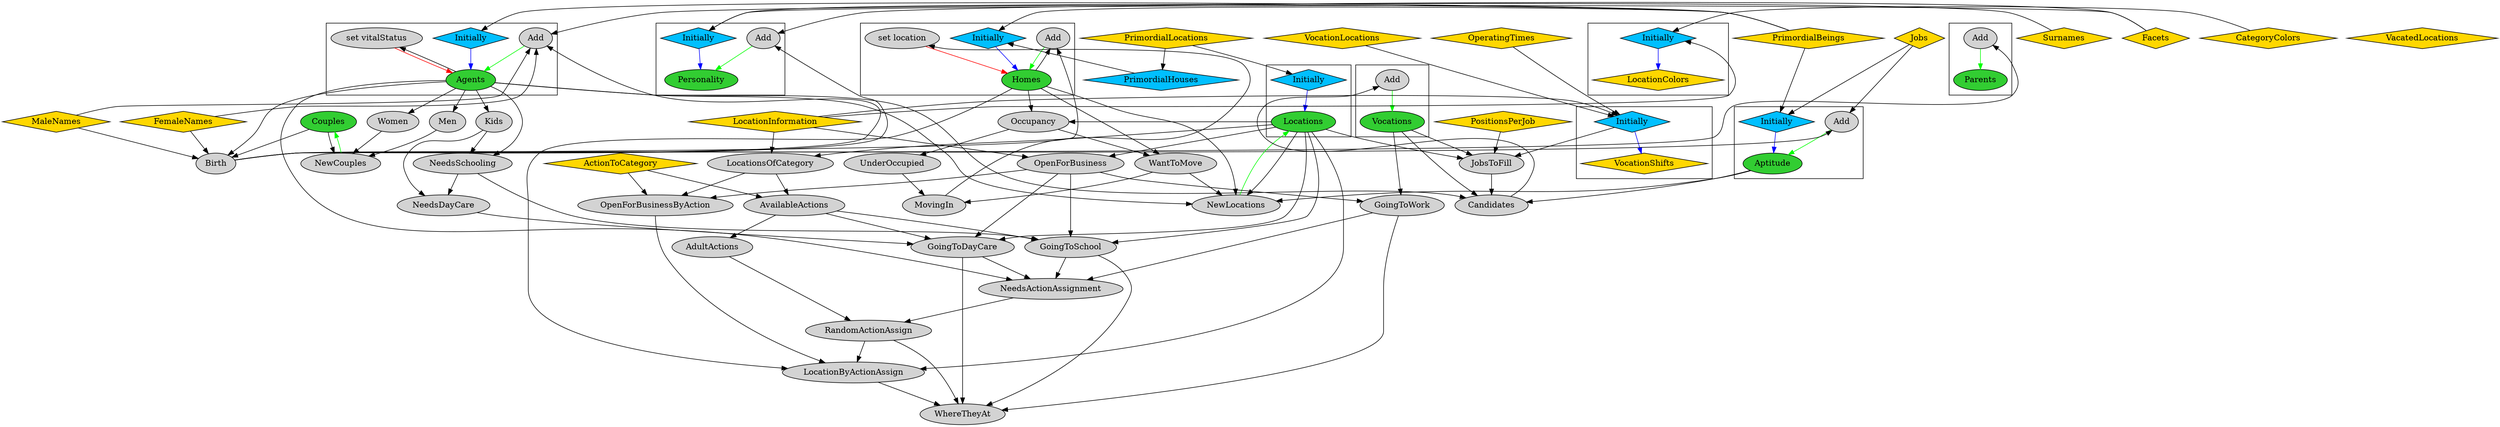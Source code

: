 digraph {
node [ style="filled"]
subgraph "cluster_Agents"{
v10 [ label = "Agents" fillcolor="limegreen"];
v11 [ label = "Add"];
v12 [ label = "Initially" fillcolor="deepskyblue" shape="diamond"];
v14 [ label = "set vitalStatus"];
}
subgraph "cluster_Personality"{
v4 [ label = "Personality" fillcolor="limegreen"];
v5 [ label = "Add"];
v16 [ label = "Initially" fillcolor="deepskyblue" shape="diamond"];
}
subgraph "cluster_Aptitude"{
v18 [ label = "Aptitude" fillcolor="limegreen"];
v19 [ label = "Add"];
v20 [ label = "Initially" fillcolor="deepskyblue" shape="diamond"];
}
subgraph "cluster_Parents"{
v21 [ label = "Parents" fillcolor="limegreen"];
v22 [ label = "Add"];
}
subgraph "cluster_LocationColors"{
v25 [ label = "LocationColors" fillcolor="gold" shape="diamond"];
v26 [ label = "Initially" fillcolor="deepskyblue" shape="diamond"];
}
subgraph "cluster_Locations"{
v29 [ label = "Locations" fillcolor="limegreen"];
v30 [ label = "Initially" fillcolor="deepskyblue" shape="diamond"];
}
subgraph "cluster_Homes"{
v31 [ label = "Homes" fillcolor="limegreen"];
v32 [ label = "Add"];
v33 [ label = "Initially" fillcolor="deepskyblue" shape="diamond"];
v35 [ label = "set location"];
}
subgraph "cluster_VocationShifts"{
v45 [ label = "VocationShifts" fillcolor="gold" shape="diamond"];
v46 [ label = "Initially" fillcolor="deepskyblue" shape="diamond"];
}
subgraph "cluster_Vocations"{
v47 [ label = "Vocations" fillcolor="limegreen"];
v48 [ label = "Add"];
}
v0 [ label = "MaleNames" fillcolor="gold" shape="diamond"];
v1 [ label = "FemaleNames" fillcolor="gold" shape="diamond"];
v2 [ label = "Surnames" fillcolor="gold" shape="diamond"];
v3 [ label = "Facets" fillcolor="gold" shape="diamond"];
v6 [ label = "Birth"];
v7 [ label = "Couples" fillcolor="limegreen"];
v8 [ label = "NewCouples"];
v9 [ label = "Men"];
v13 [ label = "PrimordialBeings" fillcolor="gold" shape="diamond"];
v15 [ label = "Women"];
v17 [ label = "Jobs" fillcolor="gold" shape="diamond"];
v23 [ label = "LocationInformation" fillcolor="gold" shape="diamond"];
v24 [ label = "CategoryColors" fillcolor="gold" shape="diamond"];
v27 [ label = "PrimordialLocations" fillcolor="gold" shape="diamond"];
v28 [ label = "NewLocations"];
v34 [ label = "PrimordialHouses" fillcolor="deepskyblue" shape="diamond"];
v36 [ label = "MovingIn"];
v37 [ label = "WantToMove"];
v38 [ label = "Occupancy"];
v39 [ label = "UnderOccupied"];
v40 [ label = "VacatedLocations" fillcolor="gold" shape="diamond"];
v41 [ label = "LocationsOfCategory"];
v42 [ label = "VocationLocations" fillcolor="gold" shape="diamond"];
v43 [ label = "PositionsPerJob" fillcolor="gold" shape="diamond"];
v44 [ label = "OperatingTimes" fillcolor="gold" shape="diamond"];
v49 [ label = "Candidates"];
v50 [ label = "JobsToFill"];
v51 [ label = "ActionToCategory" fillcolor="gold" shape="diamond"];
v52 [ label = "AvailableActions"];
v53 [ label = "OpenForBusiness"];
v54 [ label = "OpenForBusinessByAction"];
v55 [ label = "Kids"];
v56 [ label = "NeedsSchooling"];
v57 [ label = "NeedsDayCare"];
v58 [ label = "GoingToSchool"];
v59 [ label = "GoingToDayCare"];
v60 [ label = "GoingToWork"];
v61 [ label = "WhereTheyAt"];
v62 [ label = "RandomActionAssign"];
v63 [ label = "AdultActions"];
v64 [ label = "NeedsActionAssignment"];
v65 [ label = "LocationByActionAssign"];
v5 -> v4 [ color="green" ]
v6 -> v5 [ constraint="false" ]
v7 -> v6
v8 -> v7 [ color="green" ]
v9 -> v8
v10 -> v9
v11 -> v10 [ color="green" ]
v6 -> v11 [ constraint="false" ]
v2 -> v11 [ constraint="false" ]
v0 -> v11 [ constraint="false" ]
v1 -> v11 [ constraint="false" ]
v12 -> v10 [ color="blue" ]
v13 -> v12 [ constraint="false" ]
v14 -> v10 [ color="red" ]
v10 -> v14 [ constraint="false" ]
v7 -> v8
v15 -> v8
v10 -> v15
v10 -> v6
v0 -> v6
v1 -> v6
v3 -> v5 [ constraint="false" ]
v16 -> v4 [ color="blue" ]
v13 -> v16 [ constraint="false" ]
v3 -> v16 [ constraint="false" ]
v19 -> v18 [ color="green" ]
v6 -> v19 [ constraint="false" ]
v17 -> v19 [ constraint="false" ]
v20 -> v18 [ color="blue" ]
v13 -> v20 [ constraint="false" ]
v17 -> v20 [ constraint="false" ]
v22 -> v21 [ color="green" ]
v6 -> v22 [ constraint="false" ]
v26 -> v25 [ color="blue" ]
v23 -> v26 [ constraint="false" ]
v24 -> v26 [ constraint="false" ]
v29 -> v28
v28 -> v29 [ color="green" ]
v30 -> v29 [ color="blue" ]
v27 -> v30 [ constraint="false" ]
v31 -> v28
v32 -> v31 [ color="green" ]
v6 -> v32 [ constraint="false" ]
v31 -> v32 [ constraint="false" ]
v33 -> v31 [ color="blue" ]
v34 -> v33 [ constraint="false" ]
v27 -> v34
v13 -> v33 [ constraint="false" ]
v35 -> v31 [ color="red" ]
v36 -> v35 [ constraint="false" ]
v37 -> v36
v31 -> v37
v38 -> v37
v29 -> v38
v31 -> v38
v39 -> v36
v38 -> v39
v10 -> v28
v37 -> v28
v18 -> v28
v23 -> v41
v29 -> v41
v46 -> v45 [ color="blue" ]
v42 -> v46 [ constraint="false" ]
v23 -> v46 [ constraint="false" ]
v44 -> v46 [ constraint="false" ]
v48 -> v47 [ color="green" ]
v49 -> v48 [ constraint="false" ]
v50 -> v49
v29 -> v50
v46 -> v50
v43 -> v50
v47 -> v50
v47 -> v49
v10 -> v49
v18 -> v49
v51 -> v52
v41 -> v52
v29 -> v53
v23 -> v53
v51 -> v54
v41 -> v54
v53 -> v54
v10 -> v55
v55 -> v56
v10 -> v56
v56 -> v57
v55 -> v57
v52 -> v58
v53 -> v58
v29 -> v58
v56 -> v58
v52 -> v59
v53 -> v59
v29 -> v59
v57 -> v59
v47 -> v60
v53 -> v60
v58 -> v61
v59 -> v61
v60 -> v61
v62 -> v61
v63 -> v62
v52 -> v63
v64 -> v62
v60 -> v64
v59 -> v64
v58 -> v64
v10 -> v64
v65 -> v61
v62 -> v65
v31 -> v65
v54 -> v65
v29 -> v65
}
